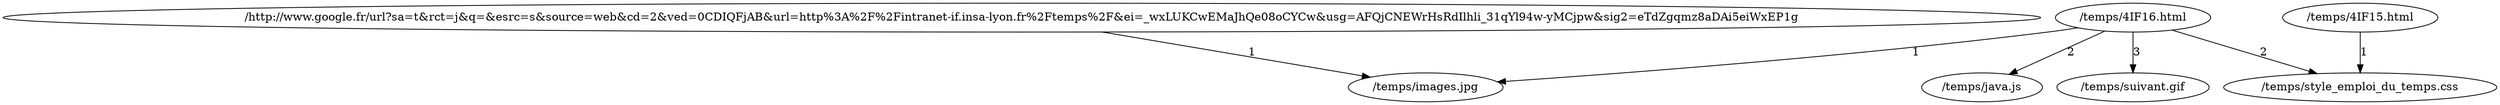 digraph {
node0 [label = "/http://www.google.fr/url?sa=t&rct=j&q=&esrc=s&source=web&cd=2&ved=0CDIQFjAB&url=http%3A%2F%2Fintranet-if.insa-lyon.fr%2Ftemps%2F&ei=_wxLUKCwEMaJhQe08oCYCw&usg=AFQjCNEWrHsRdIlhli_31qYl94w-yMCjpw&sig2=eTdZgqmz8aDAi5eiWxEP1g"];
node1 [label = "/temps/4IF15.html"];
node2 [label = "/temps/4IF16.html"];
node3 [label = "/temps/images.jpg"];
node4 [label = "/temps/java.js"];
node5 [label = "/temps/style_emploi_du_temps.css"];
node6 [label = "/temps/suivant.gif"];
node0 -> node3 [label="1"];
node2 -> node3 [label="1"];
node2 -> node4 [label="2"];
node1 -> node5 [label="1"];
node2 -> node5 [label="2"];
node2 -> node6 [label="3"];
}
